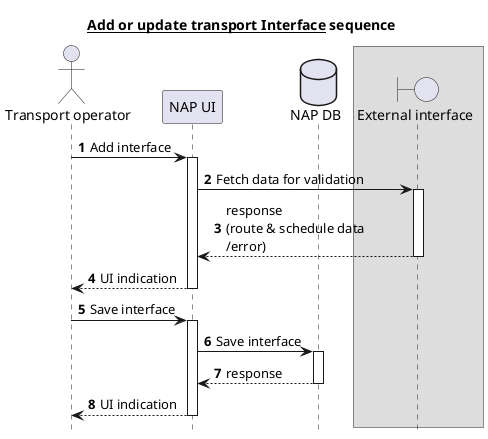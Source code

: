@startuml
title __Add or update transport Interface__ sequence
autonumber
hide footbox

actor "Transport operator" as OPER
participant "NAP UI" as UI
database "NAP DB" as DB
box
    boundary "External interface" as IFACE
end box

OPER->UI: Add interface
activate UI
        UI->IFACE: Fetch data for validation
        activate IFACE
        return response \n(route & schedule data\n/error)
                return UI indication

                OPER->UI: Save interface
                activate UI
UI->DB: Save interface
                activate DB

return response
return UI indication

@enduml
